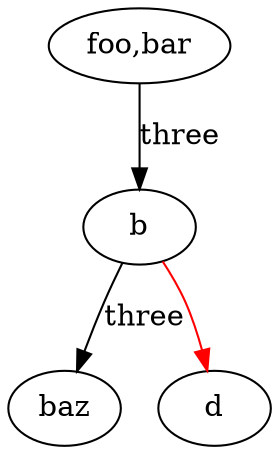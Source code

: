 // comment
# another comment
/* multiline
   comment */

digraph abcd {
    # another comment
    a [label="foo,bar"]; 
    b; c [label="baz"]; d; 
    
    // now the edges
    a -> b -> c  [label="three"];
    
    /* two
       liner */
    b -> d [color="red"];
}